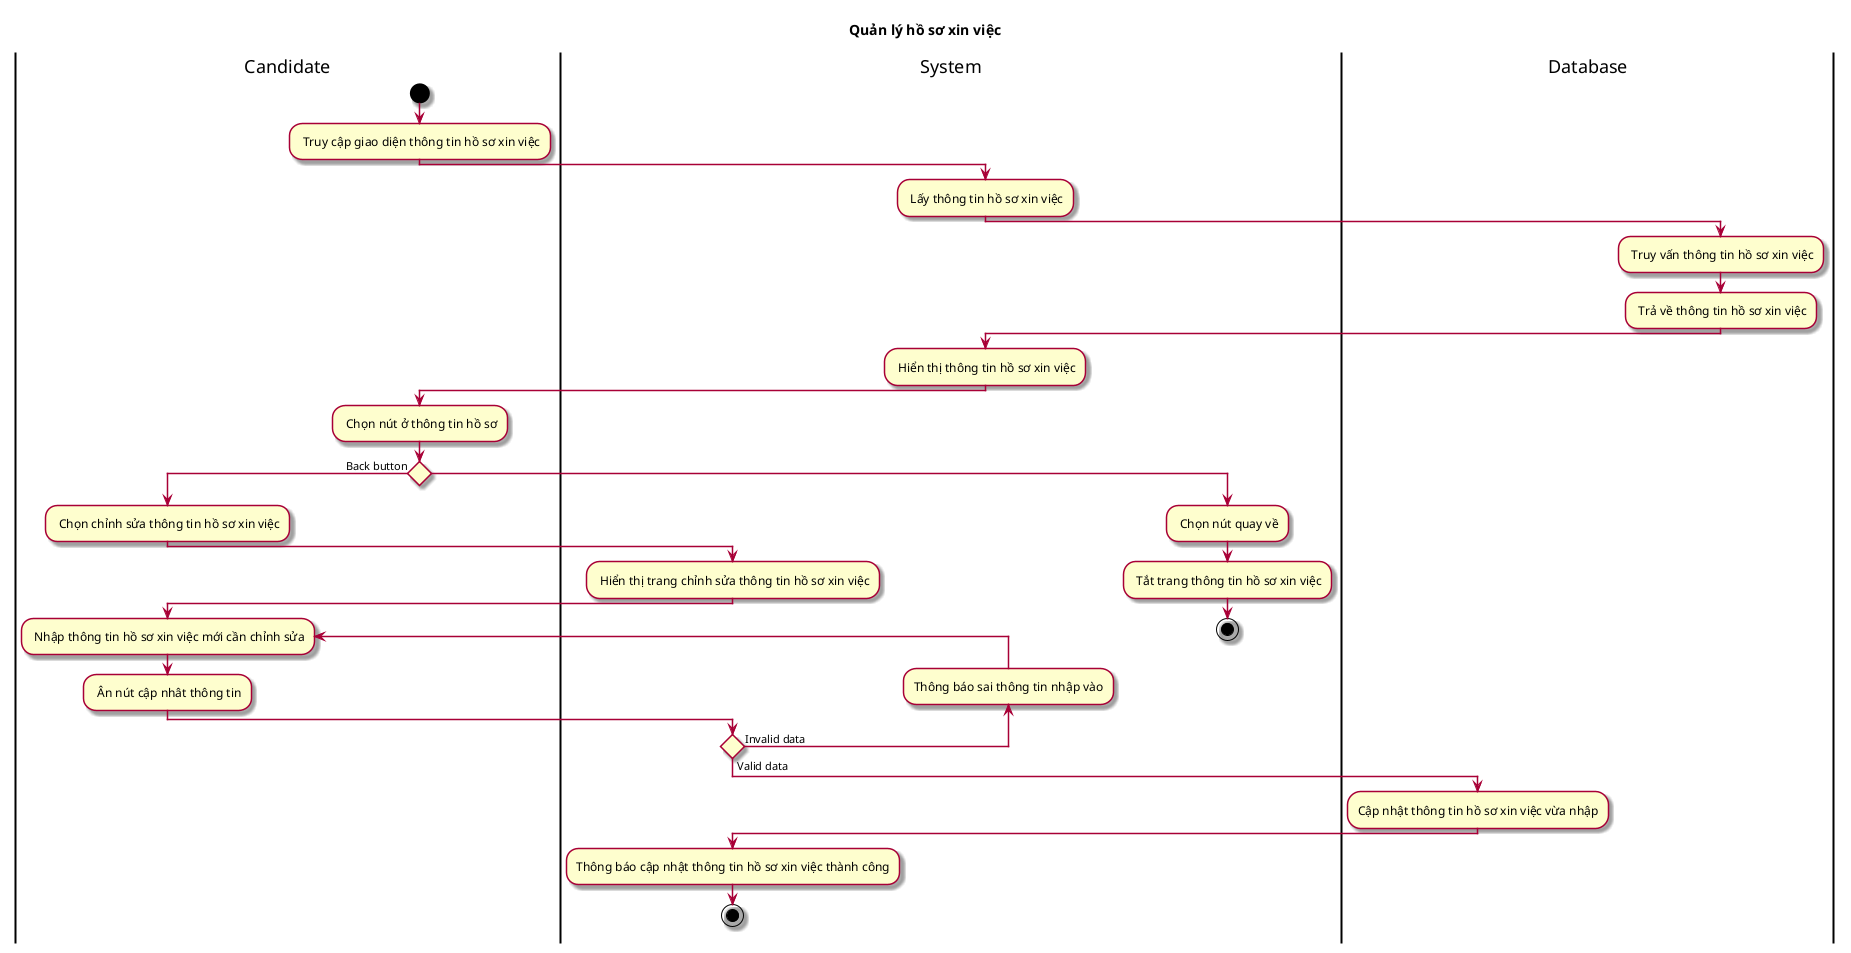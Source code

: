 @startuml ActQuanLyHoSoXinViec
title Quản lý hồ sơ xin việc
skin rose
|Candidate|
start
: Truy cập giao diện thông tin hồ sơ xin việc;
|System|
: Lấy thông tin hồ sơ xin việc;
|Database|
: Truy vấn thông tin hồ sơ xin việc;
: Trả về thông tin hồ sơ xin việc;
|System|
: Hiển thị thông tin hồ sơ xin việc;
|Candidate|
: Chọn nút ở thông tin hồ sơ;
if () then (Back button)
|Candidate|
: Chọn chỉnh sửa thông tin hồ sơ xin việc;
|System|
: Hiển thị trang chỉnh sửa thông tin hồ sơ xin việc;
|Candidate|
repeat: Nhập thông tin hồ sơ xin việc mới cần chỉnh sửa;
: Ân nút cập nhât thông tin;
|System|
backward :Thông báo sai thông tin nhập vào;
repeat while () is (Invalid data) not (Valid data)
|Database|
:Cập nhật thông tin hồ sơ xin việc vừa nhập;
|System|
:Thông báo cập nhật thông tin hồ sơ xin việc thành công;
stop
else
: Chọn nút quay về;
|System|
: Tắt trang thông tin hồ sơ xin việc;
stop
@enduml